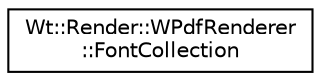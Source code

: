 digraph "Graphical Class Hierarchy"
{
 // LATEX_PDF_SIZE
  edge [fontname="Helvetica",fontsize="10",labelfontname="Helvetica",labelfontsize="10"];
  node [fontname="Helvetica",fontsize="10",shape=record];
  rankdir="LR";
  Node0 [label="Wt::Render::WPdfRenderer\l::FontCollection",height=0.2,width=0.4,color="black", fillcolor="white", style="filled",URL="$structWt_1_1Render_1_1WPdfRenderer_1_1FontCollection.html",tooltip=" "];
}
